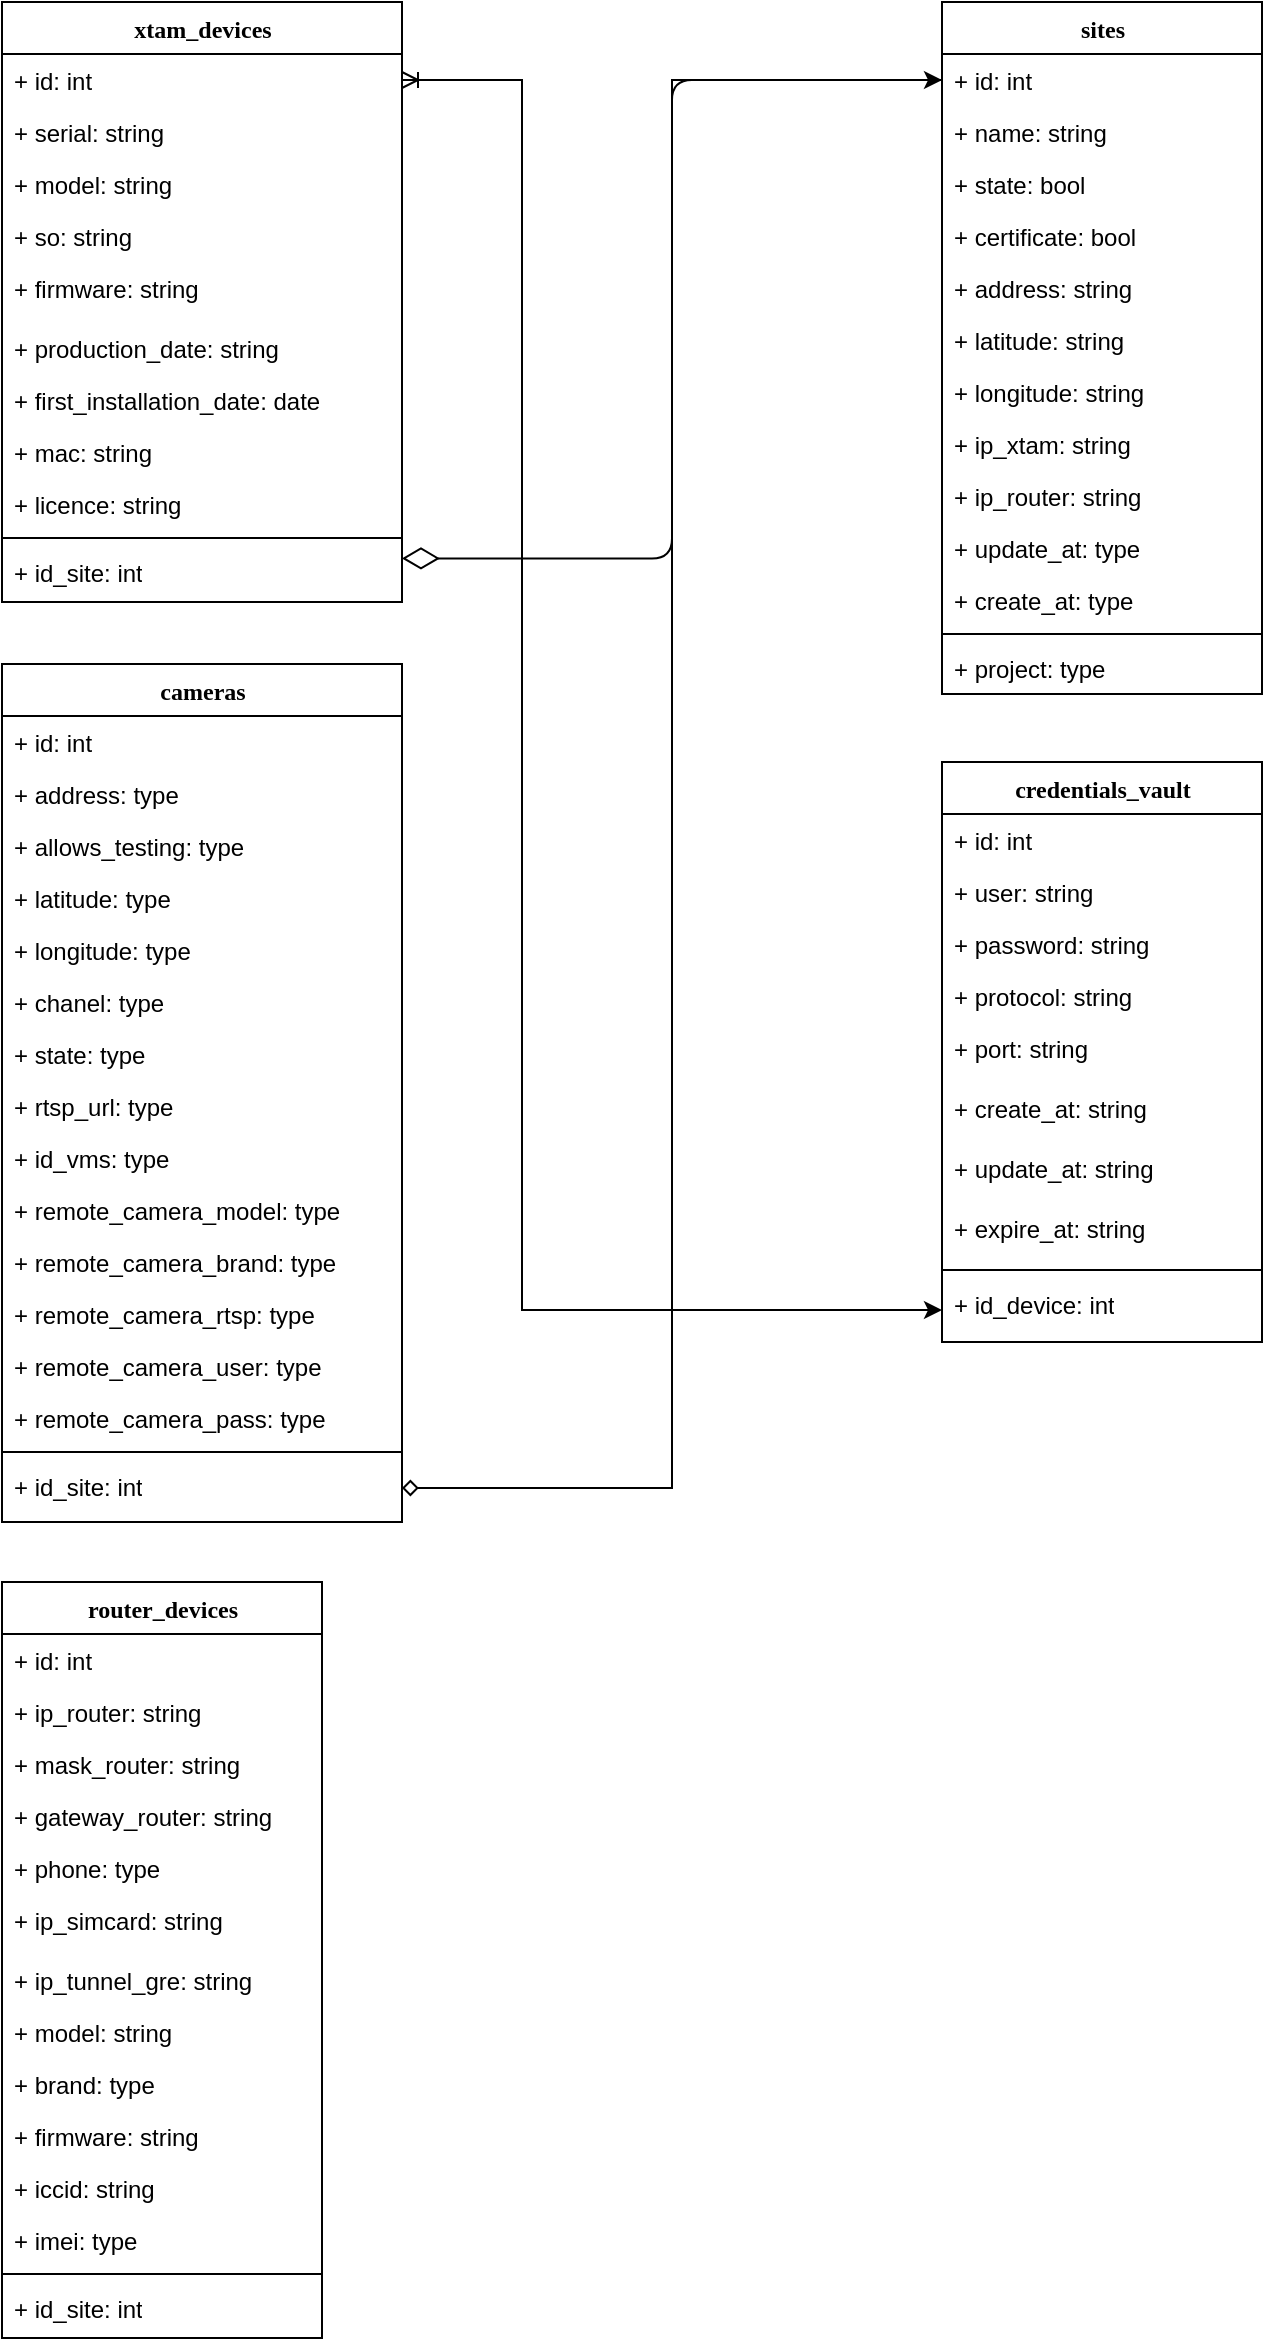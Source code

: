 <mxfile version="26.3.0">
  <diagram name="Página-1" id="PqPorEphUQAM0FikbMV7">
    <mxGraphModel dx="1418" dy="786" grid="1" gridSize="10" guides="1" tooltips="1" connect="1" arrows="1" fold="1" page="1" pageScale="1" pageWidth="1600" pageHeight="1200" math="0" shadow="0">
      <root>
        <mxCell id="0" />
        <mxCell id="1" parent="0" />
        <mxCell id="TlKWfVQKMZ94KNXH8uF2-1" value="sites" style="swimlane;html=1;fontStyle=1;align=center;verticalAlign=top;childLayout=stackLayout;horizontal=1;startSize=26;horizontalStack=0;resizeParent=1;resizeLast=0;collapsible=1;marginBottom=0;swimlaneFillColor=#ffffff;rounded=0;shadow=0;comic=0;labelBackgroundColor=none;strokeWidth=1;fillColor=none;fontFamily=Verdana;fontSize=12" vertex="1" parent="1">
          <mxGeometry x="550" y="30" width="160" height="346" as="geometry" />
        </mxCell>
        <mxCell id="TlKWfVQKMZ94KNXH8uF2-2" value="+ id: int" style="text;html=1;strokeColor=none;fillColor=none;align=left;verticalAlign=top;spacingLeft=4;spacingRight=4;whiteSpace=wrap;overflow=hidden;rotatable=0;points=[[0,0.5],[1,0.5]];portConstraint=eastwest;" vertex="1" parent="TlKWfVQKMZ94KNXH8uF2-1">
          <mxGeometry y="26" width="160" height="26" as="geometry" />
        </mxCell>
        <mxCell id="TlKWfVQKMZ94KNXH8uF2-3" value="+ name: string" style="text;html=1;strokeColor=none;fillColor=none;align=left;verticalAlign=top;spacingLeft=4;spacingRight=4;whiteSpace=wrap;overflow=hidden;rotatable=0;points=[[0,0.5],[1,0.5]];portConstraint=eastwest;" vertex="1" parent="TlKWfVQKMZ94KNXH8uF2-1">
          <mxGeometry y="52" width="160" height="26" as="geometry" />
        </mxCell>
        <mxCell id="TlKWfVQKMZ94KNXH8uF2-4" value="+ state: bool" style="text;html=1;strokeColor=none;fillColor=none;align=left;verticalAlign=top;spacingLeft=4;spacingRight=4;whiteSpace=wrap;overflow=hidden;rotatable=0;points=[[0,0.5],[1,0.5]];portConstraint=eastwest;" vertex="1" parent="TlKWfVQKMZ94KNXH8uF2-1">
          <mxGeometry y="78" width="160" height="26" as="geometry" />
        </mxCell>
        <mxCell id="TlKWfVQKMZ94KNXH8uF2-5" value="+ certificate: bool" style="text;html=1;strokeColor=none;fillColor=none;align=left;verticalAlign=top;spacingLeft=4;spacingRight=4;whiteSpace=wrap;overflow=hidden;rotatable=0;points=[[0,0.5],[1,0.5]];portConstraint=eastwest;" vertex="1" parent="TlKWfVQKMZ94KNXH8uF2-1">
          <mxGeometry y="104" width="160" height="26" as="geometry" />
        </mxCell>
        <mxCell id="TlKWfVQKMZ94KNXH8uF2-6" value="+ address: string" style="text;html=1;strokeColor=none;fillColor=none;align=left;verticalAlign=top;spacingLeft=4;spacingRight=4;whiteSpace=wrap;overflow=hidden;rotatable=0;points=[[0,0.5],[1,0.5]];portConstraint=eastwest;" vertex="1" parent="TlKWfVQKMZ94KNXH8uF2-1">
          <mxGeometry y="130" width="160" height="26" as="geometry" />
        </mxCell>
        <mxCell id="TlKWfVQKMZ94KNXH8uF2-7" value="+ latitude: string" style="text;html=1;strokeColor=none;fillColor=none;align=left;verticalAlign=top;spacingLeft=4;spacingRight=4;whiteSpace=wrap;overflow=hidden;rotatable=0;points=[[0,0.5],[1,0.5]];portConstraint=eastwest;" vertex="1" parent="TlKWfVQKMZ94KNXH8uF2-1">
          <mxGeometry y="156" width="160" height="26" as="geometry" />
        </mxCell>
        <mxCell id="TlKWfVQKMZ94KNXH8uF2-8" value="+ longitude: string" style="text;html=1;strokeColor=none;fillColor=none;align=left;verticalAlign=top;spacingLeft=4;spacingRight=4;whiteSpace=wrap;overflow=hidden;rotatable=0;points=[[0,0.5],[1,0.5]];portConstraint=eastwest;" vertex="1" parent="TlKWfVQKMZ94KNXH8uF2-1">
          <mxGeometry y="182" width="160" height="26" as="geometry" />
        </mxCell>
        <mxCell id="TlKWfVQKMZ94KNXH8uF2-9" value="+ ip_xtam: string" style="text;html=1;strokeColor=none;fillColor=none;align=left;verticalAlign=top;spacingLeft=4;spacingRight=4;whiteSpace=wrap;overflow=hidden;rotatable=0;points=[[0,0.5],[1,0.5]];portConstraint=eastwest;" vertex="1" parent="TlKWfVQKMZ94KNXH8uF2-1">
          <mxGeometry y="208" width="160" height="26" as="geometry" />
        </mxCell>
        <mxCell id="TlKWfVQKMZ94KNXH8uF2-10" value="+ ip_router: string" style="text;html=1;strokeColor=none;fillColor=none;align=left;verticalAlign=top;spacingLeft=4;spacingRight=4;whiteSpace=wrap;overflow=hidden;rotatable=0;points=[[0,0.5],[1,0.5]];portConstraint=eastwest;" vertex="1" parent="TlKWfVQKMZ94KNXH8uF2-1">
          <mxGeometry y="234" width="160" height="26" as="geometry" />
        </mxCell>
        <mxCell id="TlKWfVQKMZ94KNXH8uF2-11" value="+ update_at: type" style="text;html=1;strokeColor=none;fillColor=none;align=left;verticalAlign=top;spacingLeft=4;spacingRight=4;whiteSpace=wrap;overflow=hidden;rotatable=0;points=[[0,0.5],[1,0.5]];portConstraint=eastwest;" vertex="1" parent="TlKWfVQKMZ94KNXH8uF2-1">
          <mxGeometry y="260" width="160" height="26" as="geometry" />
        </mxCell>
        <mxCell id="TlKWfVQKMZ94KNXH8uF2-12" value="+ create_at: type" style="text;html=1;strokeColor=none;fillColor=none;align=left;verticalAlign=top;spacingLeft=4;spacingRight=4;whiteSpace=wrap;overflow=hidden;rotatable=0;points=[[0,0.5],[1,0.5]];portConstraint=eastwest;" vertex="1" parent="TlKWfVQKMZ94KNXH8uF2-1">
          <mxGeometry y="286" width="160" height="26" as="geometry" />
        </mxCell>
        <mxCell id="TlKWfVQKMZ94KNXH8uF2-13" value="" style="line;html=1;strokeWidth=1;fillColor=none;align=left;verticalAlign=middle;spacingTop=-1;spacingLeft=3;spacingRight=3;rotatable=0;labelPosition=right;points=[];portConstraint=eastwest;" vertex="1" parent="TlKWfVQKMZ94KNXH8uF2-1">
          <mxGeometry y="312" width="160" height="8" as="geometry" />
        </mxCell>
        <mxCell id="TlKWfVQKMZ94KNXH8uF2-14" value="+ project: type" style="text;html=1;strokeColor=none;fillColor=none;align=left;verticalAlign=top;spacingLeft=4;spacingRight=4;whiteSpace=wrap;overflow=hidden;rotatable=0;points=[[0,0.5],[1,0.5]];portConstraint=eastwest;" vertex="1" parent="TlKWfVQKMZ94KNXH8uF2-1">
          <mxGeometry y="320" width="160" height="26" as="geometry" />
        </mxCell>
        <mxCell id="TlKWfVQKMZ94KNXH8uF2-15" value="xtam_devices" style="swimlane;html=1;fontStyle=1;align=center;verticalAlign=top;childLayout=stackLayout;horizontal=1;startSize=26;horizontalStack=0;resizeParent=1;resizeLast=0;collapsible=1;marginBottom=0;swimlaneFillColor=#ffffff;rounded=0;shadow=0;comic=0;labelBackgroundColor=none;strokeWidth=1;fillColor=none;fontFamily=Verdana;fontSize=12" vertex="1" parent="1">
          <mxGeometry x="80" y="30" width="200" height="300" as="geometry" />
        </mxCell>
        <mxCell id="TlKWfVQKMZ94KNXH8uF2-16" value="+ id: int" style="text;html=1;strokeColor=none;fillColor=none;align=left;verticalAlign=top;spacingLeft=4;spacingRight=4;whiteSpace=wrap;overflow=hidden;rotatable=0;points=[[0,0.5],[1,0.5]];portConstraint=eastwest;" vertex="1" parent="TlKWfVQKMZ94KNXH8uF2-15">
          <mxGeometry y="26" width="200" height="26" as="geometry" />
        </mxCell>
        <mxCell id="TlKWfVQKMZ94KNXH8uF2-17" value="+ serial: string" style="text;html=1;strokeColor=none;fillColor=none;align=left;verticalAlign=top;spacingLeft=4;spacingRight=4;whiteSpace=wrap;overflow=hidden;rotatable=0;points=[[0,0.5],[1,0.5]];portConstraint=eastwest;" vertex="1" parent="TlKWfVQKMZ94KNXH8uF2-15">
          <mxGeometry y="52" width="200" height="26" as="geometry" />
        </mxCell>
        <mxCell id="TlKWfVQKMZ94KNXH8uF2-18" value="+ model: string" style="text;html=1;strokeColor=none;fillColor=none;align=left;verticalAlign=top;spacingLeft=4;spacingRight=4;whiteSpace=wrap;overflow=hidden;rotatable=0;points=[[0,0.5],[1,0.5]];portConstraint=eastwest;" vertex="1" parent="TlKWfVQKMZ94KNXH8uF2-15">
          <mxGeometry y="78" width="200" height="26" as="geometry" />
        </mxCell>
        <mxCell id="TlKWfVQKMZ94KNXH8uF2-19" value="+ so: string" style="text;html=1;strokeColor=none;fillColor=none;align=left;verticalAlign=top;spacingLeft=4;spacingRight=4;whiteSpace=wrap;overflow=hidden;rotatable=0;points=[[0,0.5],[1,0.5]];portConstraint=eastwest;" vertex="1" parent="TlKWfVQKMZ94KNXH8uF2-15">
          <mxGeometry y="104" width="200" height="26" as="geometry" />
        </mxCell>
        <mxCell id="TlKWfVQKMZ94KNXH8uF2-20" value="+ firmware: string" style="text;html=1;strokeColor=none;fillColor=none;align=left;verticalAlign=top;spacingLeft=4;spacingRight=4;whiteSpace=wrap;overflow=hidden;rotatable=0;points=[[0,0.5],[1,0.5]];portConstraint=eastwest;" vertex="1" parent="TlKWfVQKMZ94KNXH8uF2-15">
          <mxGeometry y="130" width="200" height="30" as="geometry" />
        </mxCell>
        <mxCell id="TlKWfVQKMZ94KNXH8uF2-21" value="+ production_date: string" style="text;html=1;strokeColor=none;fillColor=none;align=left;verticalAlign=top;spacingLeft=4;spacingRight=4;whiteSpace=wrap;overflow=hidden;rotatable=0;points=[[0,0.5],[1,0.5]];portConstraint=eastwest;" vertex="1" parent="TlKWfVQKMZ94KNXH8uF2-15">
          <mxGeometry y="160" width="200" height="26" as="geometry" />
        </mxCell>
        <mxCell id="TlKWfVQKMZ94KNXH8uF2-22" value="+ first_installation_date: date" style="text;html=1;strokeColor=none;fillColor=none;align=left;verticalAlign=top;spacingLeft=4;spacingRight=4;whiteSpace=wrap;overflow=hidden;rotatable=0;points=[[0,0.5],[1,0.5]];portConstraint=eastwest;" vertex="1" parent="TlKWfVQKMZ94KNXH8uF2-15">
          <mxGeometry y="186" width="200" height="26" as="geometry" />
        </mxCell>
        <mxCell id="TlKWfVQKMZ94KNXH8uF2-23" value="+ mac: string" style="text;html=1;strokeColor=none;fillColor=none;align=left;verticalAlign=top;spacingLeft=4;spacingRight=4;whiteSpace=wrap;overflow=hidden;rotatable=0;points=[[0,0.5],[1,0.5]];portConstraint=eastwest;" vertex="1" parent="TlKWfVQKMZ94KNXH8uF2-15">
          <mxGeometry y="212" width="200" height="26" as="geometry" />
        </mxCell>
        <mxCell id="TlKWfVQKMZ94KNXH8uF2-24" value="+ licence: string" style="text;html=1;strokeColor=none;fillColor=none;align=left;verticalAlign=top;spacingLeft=4;spacingRight=4;whiteSpace=wrap;overflow=hidden;rotatable=0;points=[[0,0.5],[1,0.5]];portConstraint=eastwest;" vertex="1" parent="TlKWfVQKMZ94KNXH8uF2-15">
          <mxGeometry y="238" width="200" height="26" as="geometry" />
        </mxCell>
        <mxCell id="TlKWfVQKMZ94KNXH8uF2-25" value="" style="line;html=1;strokeWidth=1;fillColor=none;align=left;verticalAlign=middle;spacingTop=-1;spacingLeft=3;spacingRight=3;rotatable=0;labelPosition=right;points=[];portConstraint=eastwest;" vertex="1" parent="TlKWfVQKMZ94KNXH8uF2-15">
          <mxGeometry y="264" width="200" height="8" as="geometry" />
        </mxCell>
        <mxCell id="TlKWfVQKMZ94KNXH8uF2-26" value="+ id_site: int" style="text;html=1;strokeColor=none;fillColor=none;align=left;verticalAlign=top;spacingLeft=4;spacingRight=4;whiteSpace=wrap;overflow=hidden;rotatable=0;points=[[0,0.5],[1,0.5]];portConstraint=eastwest;" vertex="1" parent="TlKWfVQKMZ94KNXH8uF2-15">
          <mxGeometry y="272" width="200" height="28" as="geometry" />
        </mxCell>
        <mxCell id="TlKWfVQKMZ94KNXH8uF2-27" value="cameras" style="swimlane;html=1;fontStyle=1;align=center;verticalAlign=top;childLayout=stackLayout;horizontal=1;startSize=26;horizontalStack=0;resizeParent=1;resizeLast=0;collapsible=1;marginBottom=0;swimlaneFillColor=#ffffff;rounded=0;shadow=0;comic=0;labelBackgroundColor=none;strokeWidth=1;fillColor=none;fontFamily=Verdana;fontSize=12" vertex="1" parent="1">
          <mxGeometry x="80" y="361" width="200" height="429" as="geometry" />
        </mxCell>
        <mxCell id="TlKWfVQKMZ94KNXH8uF2-28" value="+ id: int" style="text;html=1;strokeColor=none;fillColor=none;align=left;verticalAlign=top;spacingLeft=4;spacingRight=4;whiteSpace=wrap;overflow=hidden;rotatable=0;points=[[0,0.5],[1,0.5]];portConstraint=eastwest;" vertex="1" parent="TlKWfVQKMZ94KNXH8uF2-27">
          <mxGeometry y="26" width="200" height="26" as="geometry" />
        </mxCell>
        <mxCell id="TlKWfVQKMZ94KNXH8uF2-29" value="+ address: type" style="text;html=1;strokeColor=none;fillColor=none;align=left;verticalAlign=top;spacingLeft=4;spacingRight=4;whiteSpace=wrap;overflow=hidden;rotatable=0;points=[[0,0.5],[1,0.5]];portConstraint=eastwest;" vertex="1" parent="TlKWfVQKMZ94KNXH8uF2-27">
          <mxGeometry y="52" width="200" height="26" as="geometry" />
        </mxCell>
        <mxCell id="TlKWfVQKMZ94KNXH8uF2-30" value="+ allows_testing: type" style="text;html=1;strokeColor=none;fillColor=none;align=left;verticalAlign=top;spacingLeft=4;spacingRight=4;whiteSpace=wrap;overflow=hidden;rotatable=0;points=[[0,0.5],[1,0.5]];portConstraint=eastwest;" vertex="1" parent="TlKWfVQKMZ94KNXH8uF2-27">
          <mxGeometry y="78" width="200" height="26" as="geometry" />
        </mxCell>
        <mxCell id="TlKWfVQKMZ94KNXH8uF2-31" value="+ latitude: type" style="text;html=1;strokeColor=none;fillColor=none;align=left;verticalAlign=top;spacingLeft=4;spacingRight=4;whiteSpace=wrap;overflow=hidden;rotatable=0;points=[[0,0.5],[1,0.5]];portConstraint=eastwest;" vertex="1" parent="TlKWfVQKMZ94KNXH8uF2-27">
          <mxGeometry y="104" width="200" height="26" as="geometry" />
        </mxCell>
        <mxCell id="TlKWfVQKMZ94KNXH8uF2-32" value="+ longitude: type" style="text;html=1;strokeColor=none;fillColor=none;align=left;verticalAlign=top;spacingLeft=4;spacingRight=4;whiteSpace=wrap;overflow=hidden;rotatable=0;points=[[0,0.5],[1,0.5]];portConstraint=eastwest;" vertex="1" parent="TlKWfVQKMZ94KNXH8uF2-27">
          <mxGeometry y="130" width="200" height="26" as="geometry" />
        </mxCell>
        <mxCell id="TlKWfVQKMZ94KNXH8uF2-33" value="+ chanel: type" style="text;html=1;strokeColor=none;fillColor=none;align=left;verticalAlign=top;spacingLeft=4;spacingRight=4;whiteSpace=wrap;overflow=hidden;rotatable=0;points=[[0,0.5],[1,0.5]];portConstraint=eastwest;" vertex="1" parent="TlKWfVQKMZ94KNXH8uF2-27">
          <mxGeometry y="156" width="200" height="26" as="geometry" />
        </mxCell>
        <mxCell id="TlKWfVQKMZ94KNXH8uF2-34" value="+ state: type" style="text;html=1;strokeColor=none;fillColor=none;align=left;verticalAlign=top;spacingLeft=4;spacingRight=4;whiteSpace=wrap;overflow=hidden;rotatable=0;points=[[0,0.5],[1,0.5]];portConstraint=eastwest;" vertex="1" parent="TlKWfVQKMZ94KNXH8uF2-27">
          <mxGeometry y="182" width="200" height="26" as="geometry" />
        </mxCell>
        <mxCell id="TlKWfVQKMZ94KNXH8uF2-35" value="+ rtsp_url: type" style="text;html=1;strokeColor=none;fillColor=none;align=left;verticalAlign=top;spacingLeft=4;spacingRight=4;whiteSpace=wrap;overflow=hidden;rotatable=0;points=[[0,0.5],[1,0.5]];portConstraint=eastwest;" vertex="1" parent="TlKWfVQKMZ94KNXH8uF2-27">
          <mxGeometry y="208" width="200" height="26" as="geometry" />
        </mxCell>
        <mxCell id="TlKWfVQKMZ94KNXH8uF2-36" value="+ id_vms: type" style="text;html=1;strokeColor=none;fillColor=none;align=left;verticalAlign=top;spacingLeft=4;spacingRight=4;whiteSpace=wrap;overflow=hidden;rotatable=0;points=[[0,0.5],[1,0.5]];portConstraint=eastwest;" vertex="1" parent="TlKWfVQKMZ94KNXH8uF2-27">
          <mxGeometry y="234" width="200" height="26" as="geometry" />
        </mxCell>
        <mxCell id="TlKWfVQKMZ94KNXH8uF2-37" value="+ remote_camera_model: type" style="text;html=1;strokeColor=none;fillColor=none;align=left;verticalAlign=top;spacingLeft=4;spacingRight=4;whiteSpace=wrap;overflow=hidden;rotatable=0;points=[[0,0.5],[1,0.5]];portConstraint=eastwest;" vertex="1" parent="TlKWfVQKMZ94KNXH8uF2-27">
          <mxGeometry y="260" width="200" height="26" as="geometry" />
        </mxCell>
        <mxCell id="TlKWfVQKMZ94KNXH8uF2-38" value="+ remote_camera_brand: type" style="text;html=1;strokeColor=none;fillColor=none;align=left;verticalAlign=top;spacingLeft=4;spacingRight=4;whiteSpace=wrap;overflow=hidden;rotatable=0;points=[[0,0.5],[1,0.5]];portConstraint=eastwest;" vertex="1" parent="TlKWfVQKMZ94KNXH8uF2-27">
          <mxGeometry y="286" width="200" height="26" as="geometry" />
        </mxCell>
        <mxCell id="TlKWfVQKMZ94KNXH8uF2-39" value="+ remote_camera_rtsp: type" style="text;html=1;strokeColor=none;fillColor=none;align=left;verticalAlign=top;spacingLeft=4;spacingRight=4;whiteSpace=wrap;overflow=hidden;rotatable=0;points=[[0,0.5],[1,0.5]];portConstraint=eastwest;" vertex="1" parent="TlKWfVQKMZ94KNXH8uF2-27">
          <mxGeometry y="312" width="200" height="26" as="geometry" />
        </mxCell>
        <mxCell id="TlKWfVQKMZ94KNXH8uF2-40" value="+ remote_camera_user: type" style="text;html=1;strokeColor=none;fillColor=none;align=left;verticalAlign=top;spacingLeft=4;spacingRight=4;whiteSpace=wrap;overflow=hidden;rotatable=0;points=[[0,0.5],[1,0.5]];portConstraint=eastwest;" vertex="1" parent="TlKWfVQKMZ94KNXH8uF2-27">
          <mxGeometry y="338" width="200" height="26" as="geometry" />
        </mxCell>
        <mxCell id="TlKWfVQKMZ94KNXH8uF2-41" value="+ remote_camera_pass: type" style="text;html=1;strokeColor=none;fillColor=none;align=left;verticalAlign=top;spacingLeft=4;spacingRight=4;whiteSpace=wrap;overflow=hidden;rotatable=0;points=[[0,0.5],[1,0.5]];portConstraint=eastwest;" vertex="1" parent="TlKWfVQKMZ94KNXH8uF2-27">
          <mxGeometry y="364" width="200" height="26" as="geometry" />
        </mxCell>
        <mxCell id="TlKWfVQKMZ94KNXH8uF2-42" value="" style="line;html=1;strokeWidth=1;fillColor=none;align=left;verticalAlign=middle;spacingTop=-1;spacingLeft=3;spacingRight=3;rotatable=0;labelPosition=right;points=[];portConstraint=eastwest;" vertex="1" parent="TlKWfVQKMZ94KNXH8uF2-27">
          <mxGeometry y="390" width="200" height="8" as="geometry" />
        </mxCell>
        <mxCell id="TlKWfVQKMZ94KNXH8uF2-43" value="+ id_site: int" style="text;html=1;strokeColor=none;fillColor=none;align=left;verticalAlign=top;spacingLeft=4;spacingRight=4;whiteSpace=wrap;overflow=hidden;rotatable=0;points=[[0,0.5],[1,0.5]];portConstraint=eastwest;" vertex="1" parent="TlKWfVQKMZ94KNXH8uF2-27">
          <mxGeometry y="398" width="200" height="28" as="geometry" />
        </mxCell>
        <mxCell id="TlKWfVQKMZ94KNXH8uF2-44" style="edgeStyle=elbowEdgeStyle;html=1;labelBackgroundColor=none;startFill=0;startSize=8;endArrow=diamondThin;endFill=0;endSize=16;fontFamily=Verdana;fontSize=12;entryX=1;entryY=0.221;entryDx=0;entryDy=0;entryPerimeter=0;" edge="1" parent="1" source="TlKWfVQKMZ94KNXH8uF2-2" target="TlKWfVQKMZ94KNXH8uF2-26">
          <mxGeometry relative="1" as="geometry">
            <mxPoint x="740" y="350" as="sourcePoint" />
          </mxGeometry>
        </mxCell>
        <mxCell id="TlKWfVQKMZ94KNXH8uF2-45" style="edgeStyle=orthogonalEdgeStyle;rounded=0;orthogonalLoop=1;jettySize=auto;html=1;exitX=1;exitY=0.5;exitDx=0;exitDy=0;startArrow=diamond;startFill=0;" edge="1" parent="1" source="TlKWfVQKMZ94KNXH8uF2-43" target="TlKWfVQKMZ94KNXH8uF2-2">
          <mxGeometry relative="1" as="geometry" />
        </mxCell>
        <mxCell id="TlKWfVQKMZ94KNXH8uF2-46" value="credentials_vault" style="swimlane;html=1;fontStyle=1;align=center;verticalAlign=top;childLayout=stackLayout;horizontal=1;startSize=26;horizontalStack=0;resizeParent=1;resizeLast=0;collapsible=1;marginBottom=0;swimlaneFillColor=#ffffff;rounded=0;shadow=0;comic=0;labelBackgroundColor=none;strokeWidth=1;fillColor=none;fontFamily=Verdana;fontSize=12" vertex="1" parent="1">
          <mxGeometry x="550" y="410" width="160" height="290" as="geometry" />
        </mxCell>
        <mxCell id="TlKWfVQKMZ94KNXH8uF2-47" value="+ id: int" style="text;html=1;strokeColor=none;fillColor=none;align=left;verticalAlign=top;spacingLeft=4;spacingRight=4;whiteSpace=wrap;overflow=hidden;rotatable=0;points=[[0,0.5],[1,0.5]];portConstraint=eastwest;" vertex="1" parent="TlKWfVQKMZ94KNXH8uF2-46">
          <mxGeometry y="26" width="160" height="26" as="geometry" />
        </mxCell>
        <mxCell id="TlKWfVQKMZ94KNXH8uF2-48" value="+ user: string" style="text;html=1;strokeColor=none;fillColor=none;align=left;verticalAlign=top;spacingLeft=4;spacingRight=4;whiteSpace=wrap;overflow=hidden;rotatable=0;points=[[0,0.5],[1,0.5]];portConstraint=eastwest;" vertex="1" parent="TlKWfVQKMZ94KNXH8uF2-46">
          <mxGeometry y="52" width="160" height="26" as="geometry" />
        </mxCell>
        <mxCell id="TlKWfVQKMZ94KNXH8uF2-49" value="+ password: string" style="text;html=1;strokeColor=none;fillColor=none;align=left;verticalAlign=top;spacingLeft=4;spacingRight=4;whiteSpace=wrap;overflow=hidden;rotatable=0;points=[[0,0.5],[1,0.5]];portConstraint=eastwest;" vertex="1" parent="TlKWfVQKMZ94KNXH8uF2-46">
          <mxGeometry y="78" width="160" height="26" as="geometry" />
        </mxCell>
        <mxCell id="TlKWfVQKMZ94KNXH8uF2-50" value="+ protocol: string" style="text;html=1;strokeColor=none;fillColor=none;align=left;verticalAlign=top;spacingLeft=4;spacingRight=4;whiteSpace=wrap;overflow=hidden;rotatable=0;points=[[0,0.5],[1,0.5]];portConstraint=eastwest;" vertex="1" parent="TlKWfVQKMZ94KNXH8uF2-46">
          <mxGeometry y="104" width="160" height="26" as="geometry" />
        </mxCell>
        <mxCell id="TlKWfVQKMZ94KNXH8uF2-51" value="+ port: string" style="text;html=1;strokeColor=none;fillColor=none;align=left;verticalAlign=top;spacingLeft=4;spacingRight=4;whiteSpace=wrap;overflow=hidden;rotatable=0;points=[[0,0.5],[1,0.5]];portConstraint=eastwest;" vertex="1" parent="TlKWfVQKMZ94KNXH8uF2-46">
          <mxGeometry y="130" width="160" height="30" as="geometry" />
        </mxCell>
        <mxCell id="TlKWfVQKMZ94KNXH8uF2-52" value="+ create_at: string" style="text;html=1;strokeColor=none;fillColor=none;align=left;verticalAlign=top;spacingLeft=4;spacingRight=4;whiteSpace=wrap;overflow=hidden;rotatable=0;points=[[0,0.5],[1,0.5]];portConstraint=eastwest;" vertex="1" parent="TlKWfVQKMZ94KNXH8uF2-46">
          <mxGeometry y="160" width="160" height="30" as="geometry" />
        </mxCell>
        <mxCell id="TlKWfVQKMZ94KNXH8uF2-53" value="+ update_at: string" style="text;html=1;strokeColor=none;fillColor=none;align=left;verticalAlign=top;spacingLeft=4;spacingRight=4;whiteSpace=wrap;overflow=hidden;rotatable=0;points=[[0,0.5],[1,0.5]];portConstraint=eastwest;" vertex="1" parent="TlKWfVQKMZ94KNXH8uF2-46">
          <mxGeometry y="190" width="160" height="30" as="geometry" />
        </mxCell>
        <mxCell id="TlKWfVQKMZ94KNXH8uF2-54" value="+ expire_at: string" style="text;html=1;strokeColor=none;fillColor=none;align=left;verticalAlign=top;spacingLeft=4;spacingRight=4;whiteSpace=wrap;overflow=hidden;rotatable=0;points=[[0,0.5],[1,0.5]];portConstraint=eastwest;" vertex="1" parent="TlKWfVQKMZ94KNXH8uF2-46">
          <mxGeometry y="220" width="160" height="30" as="geometry" />
        </mxCell>
        <mxCell id="TlKWfVQKMZ94KNXH8uF2-55" value="" style="line;html=1;strokeWidth=1;fillColor=none;align=left;verticalAlign=middle;spacingTop=-1;spacingLeft=3;spacingRight=3;rotatable=0;labelPosition=right;points=[];portConstraint=eastwest;" vertex="1" parent="TlKWfVQKMZ94KNXH8uF2-46">
          <mxGeometry y="250" width="160" height="8" as="geometry" />
        </mxCell>
        <mxCell id="TlKWfVQKMZ94KNXH8uF2-56" value="+ id_device: int" style="text;html=1;strokeColor=none;fillColor=none;align=left;verticalAlign=top;spacingLeft=4;spacingRight=4;whiteSpace=wrap;overflow=hidden;rotatable=0;points=[[0,0.5],[1,0.5]];portConstraint=eastwest;" vertex="1" parent="TlKWfVQKMZ94KNXH8uF2-46">
          <mxGeometry y="258" width="160" height="32" as="geometry" />
        </mxCell>
        <mxCell id="TlKWfVQKMZ94KNXH8uF2-57" style="edgeStyle=elbowEdgeStyle;rounded=0;orthogonalLoop=1;jettySize=auto;html=1;exitX=1;exitY=0.5;exitDx=0;exitDy=0;entryX=0;entryY=0.5;entryDx=0;entryDy=0;startArrow=ERoneToMany;startFill=0;" edge="1" parent="1" source="TlKWfVQKMZ94KNXH8uF2-16" target="TlKWfVQKMZ94KNXH8uF2-56">
          <mxGeometry relative="1" as="geometry">
            <Array as="points">
              <mxPoint x="340" y="340" />
            </Array>
          </mxGeometry>
        </mxCell>
        <mxCell id="TlKWfVQKMZ94KNXH8uF2-58" value="router_devices" style="swimlane;html=1;fontStyle=1;align=center;verticalAlign=top;childLayout=stackLayout;horizontal=1;startSize=26;horizontalStack=0;resizeParent=1;resizeLast=0;collapsible=1;marginBottom=0;swimlaneFillColor=#ffffff;rounded=0;shadow=0;comic=0;labelBackgroundColor=none;strokeWidth=1;fillColor=none;fontFamily=Verdana;fontSize=12" vertex="1" parent="1">
          <mxGeometry x="80" y="820" width="160" height="378" as="geometry" />
        </mxCell>
        <mxCell id="TlKWfVQKMZ94KNXH8uF2-59" value="+ id: int" style="text;html=1;strokeColor=none;fillColor=none;align=left;verticalAlign=top;spacingLeft=4;spacingRight=4;whiteSpace=wrap;overflow=hidden;rotatable=0;points=[[0,0.5],[1,0.5]];portConstraint=eastwest;" vertex="1" parent="TlKWfVQKMZ94KNXH8uF2-58">
          <mxGeometry y="26" width="160" height="26" as="geometry" />
        </mxCell>
        <mxCell id="TlKWfVQKMZ94KNXH8uF2-60" value="+ ip_router: string" style="text;html=1;strokeColor=none;fillColor=none;align=left;verticalAlign=top;spacingLeft=4;spacingRight=4;whiteSpace=wrap;overflow=hidden;rotatable=0;points=[[0,0.5],[1,0.5]];portConstraint=eastwest;" vertex="1" parent="TlKWfVQKMZ94KNXH8uF2-58">
          <mxGeometry y="52" width="160" height="26" as="geometry" />
        </mxCell>
        <mxCell id="TlKWfVQKMZ94KNXH8uF2-61" value="+ mask_router: string" style="text;html=1;strokeColor=none;fillColor=none;align=left;verticalAlign=top;spacingLeft=4;spacingRight=4;whiteSpace=wrap;overflow=hidden;rotatable=0;points=[[0,0.5],[1,0.5]];portConstraint=eastwest;" vertex="1" parent="TlKWfVQKMZ94KNXH8uF2-58">
          <mxGeometry y="78" width="160" height="26" as="geometry" />
        </mxCell>
        <mxCell id="TlKWfVQKMZ94KNXH8uF2-62" value="+ gateway_router: string" style="text;html=1;strokeColor=none;fillColor=none;align=left;verticalAlign=top;spacingLeft=4;spacingRight=4;whiteSpace=wrap;overflow=hidden;rotatable=0;points=[[0,0.5],[1,0.5]];portConstraint=eastwest;" vertex="1" parent="TlKWfVQKMZ94KNXH8uF2-58">
          <mxGeometry y="104" width="160" height="26" as="geometry" />
        </mxCell>
        <mxCell id="TlKWfVQKMZ94KNXH8uF2-63" value="+ phone: type" style="text;html=1;strokeColor=none;fillColor=none;align=left;verticalAlign=top;spacingLeft=4;spacingRight=4;whiteSpace=wrap;overflow=hidden;rotatable=0;points=[[0,0.5],[1,0.5]];portConstraint=eastwest;" vertex="1" parent="TlKWfVQKMZ94KNXH8uF2-58">
          <mxGeometry y="130" width="160" height="26" as="geometry" />
        </mxCell>
        <mxCell id="TlKWfVQKMZ94KNXH8uF2-64" value="+ ip_simcard: string" style="text;html=1;strokeColor=none;fillColor=none;align=left;verticalAlign=top;spacingLeft=4;spacingRight=4;whiteSpace=wrap;overflow=hidden;rotatable=0;points=[[0,0.5],[1,0.5]];portConstraint=eastwest;" vertex="1" parent="TlKWfVQKMZ94KNXH8uF2-58">
          <mxGeometry y="156" width="160" height="30" as="geometry" />
        </mxCell>
        <mxCell id="TlKWfVQKMZ94KNXH8uF2-65" value="+ ip_tunnel_gre: string" style="text;html=1;strokeColor=none;fillColor=none;align=left;verticalAlign=top;spacingLeft=4;spacingRight=4;whiteSpace=wrap;overflow=hidden;rotatable=0;points=[[0,0.5],[1,0.5]];portConstraint=eastwest;" vertex="1" parent="TlKWfVQKMZ94KNXH8uF2-58">
          <mxGeometry y="186" width="160" height="26" as="geometry" />
        </mxCell>
        <mxCell id="TlKWfVQKMZ94KNXH8uF2-66" value="+ model: string" style="text;html=1;strokeColor=none;fillColor=none;align=left;verticalAlign=top;spacingLeft=4;spacingRight=4;whiteSpace=wrap;overflow=hidden;rotatable=0;points=[[0,0.5],[1,0.5]];portConstraint=eastwest;" vertex="1" parent="TlKWfVQKMZ94KNXH8uF2-58">
          <mxGeometry y="212" width="160" height="26" as="geometry" />
        </mxCell>
        <mxCell id="TlKWfVQKMZ94KNXH8uF2-67" value="+ brand: type" style="text;html=1;strokeColor=none;fillColor=none;align=left;verticalAlign=top;spacingLeft=4;spacingRight=4;whiteSpace=wrap;overflow=hidden;rotatable=0;points=[[0,0.5],[1,0.5]];portConstraint=eastwest;" vertex="1" parent="TlKWfVQKMZ94KNXH8uF2-58">
          <mxGeometry y="238" width="160" height="26" as="geometry" />
        </mxCell>
        <mxCell id="TlKWfVQKMZ94KNXH8uF2-68" value="+ firmware: string" style="text;html=1;strokeColor=none;fillColor=none;align=left;verticalAlign=top;spacingLeft=4;spacingRight=4;whiteSpace=wrap;overflow=hidden;rotatable=0;points=[[0,0.5],[1,0.5]];portConstraint=eastwest;" vertex="1" parent="TlKWfVQKMZ94KNXH8uF2-58">
          <mxGeometry y="264" width="160" height="26" as="geometry" />
        </mxCell>
        <mxCell id="TlKWfVQKMZ94KNXH8uF2-69" value="+ iccid: string" style="text;html=1;strokeColor=none;fillColor=none;align=left;verticalAlign=top;spacingLeft=4;spacingRight=4;whiteSpace=wrap;overflow=hidden;rotatable=0;points=[[0,0.5],[1,0.5]];portConstraint=eastwest;" vertex="1" parent="TlKWfVQKMZ94KNXH8uF2-58">
          <mxGeometry y="290" width="160" height="26" as="geometry" />
        </mxCell>
        <mxCell id="TlKWfVQKMZ94KNXH8uF2-70" value="+ imei: type" style="text;html=1;strokeColor=none;fillColor=none;align=left;verticalAlign=top;spacingLeft=4;spacingRight=4;whiteSpace=wrap;overflow=hidden;rotatable=0;points=[[0,0.5],[1,0.5]];portConstraint=eastwest;" vertex="1" parent="TlKWfVQKMZ94KNXH8uF2-58">
          <mxGeometry y="316" width="160" height="26" as="geometry" />
        </mxCell>
        <mxCell id="TlKWfVQKMZ94KNXH8uF2-71" value="" style="line;html=1;strokeWidth=1;fillColor=none;align=left;verticalAlign=middle;spacingTop=-1;spacingLeft=3;spacingRight=3;rotatable=0;labelPosition=right;points=[];portConstraint=eastwest;" vertex="1" parent="TlKWfVQKMZ94KNXH8uF2-58">
          <mxGeometry y="342" width="160" height="8" as="geometry" />
        </mxCell>
        <mxCell id="TlKWfVQKMZ94KNXH8uF2-72" value="+ id_site: int" style="text;html=1;strokeColor=none;fillColor=none;align=left;verticalAlign=top;spacingLeft=4;spacingRight=4;whiteSpace=wrap;overflow=hidden;rotatable=0;points=[[0,0.5],[1,0.5]];portConstraint=eastwest;" vertex="1" parent="TlKWfVQKMZ94KNXH8uF2-58">
          <mxGeometry y="350" width="160" height="28" as="geometry" />
        </mxCell>
      </root>
    </mxGraphModel>
  </diagram>
</mxfile>

